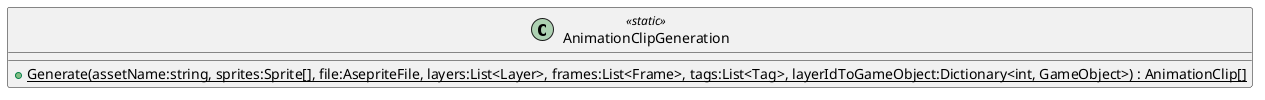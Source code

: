 @startuml
class AnimationClipGeneration <<static>> {
    + {static} Generate(assetName:string, sprites:Sprite[], file:AsepriteFile, layers:List<Layer>, frames:List<Frame>, tags:List<Tag>, layerIdToGameObject:Dictionary<int, GameObject>) : AnimationClip[]
}
@enduml
